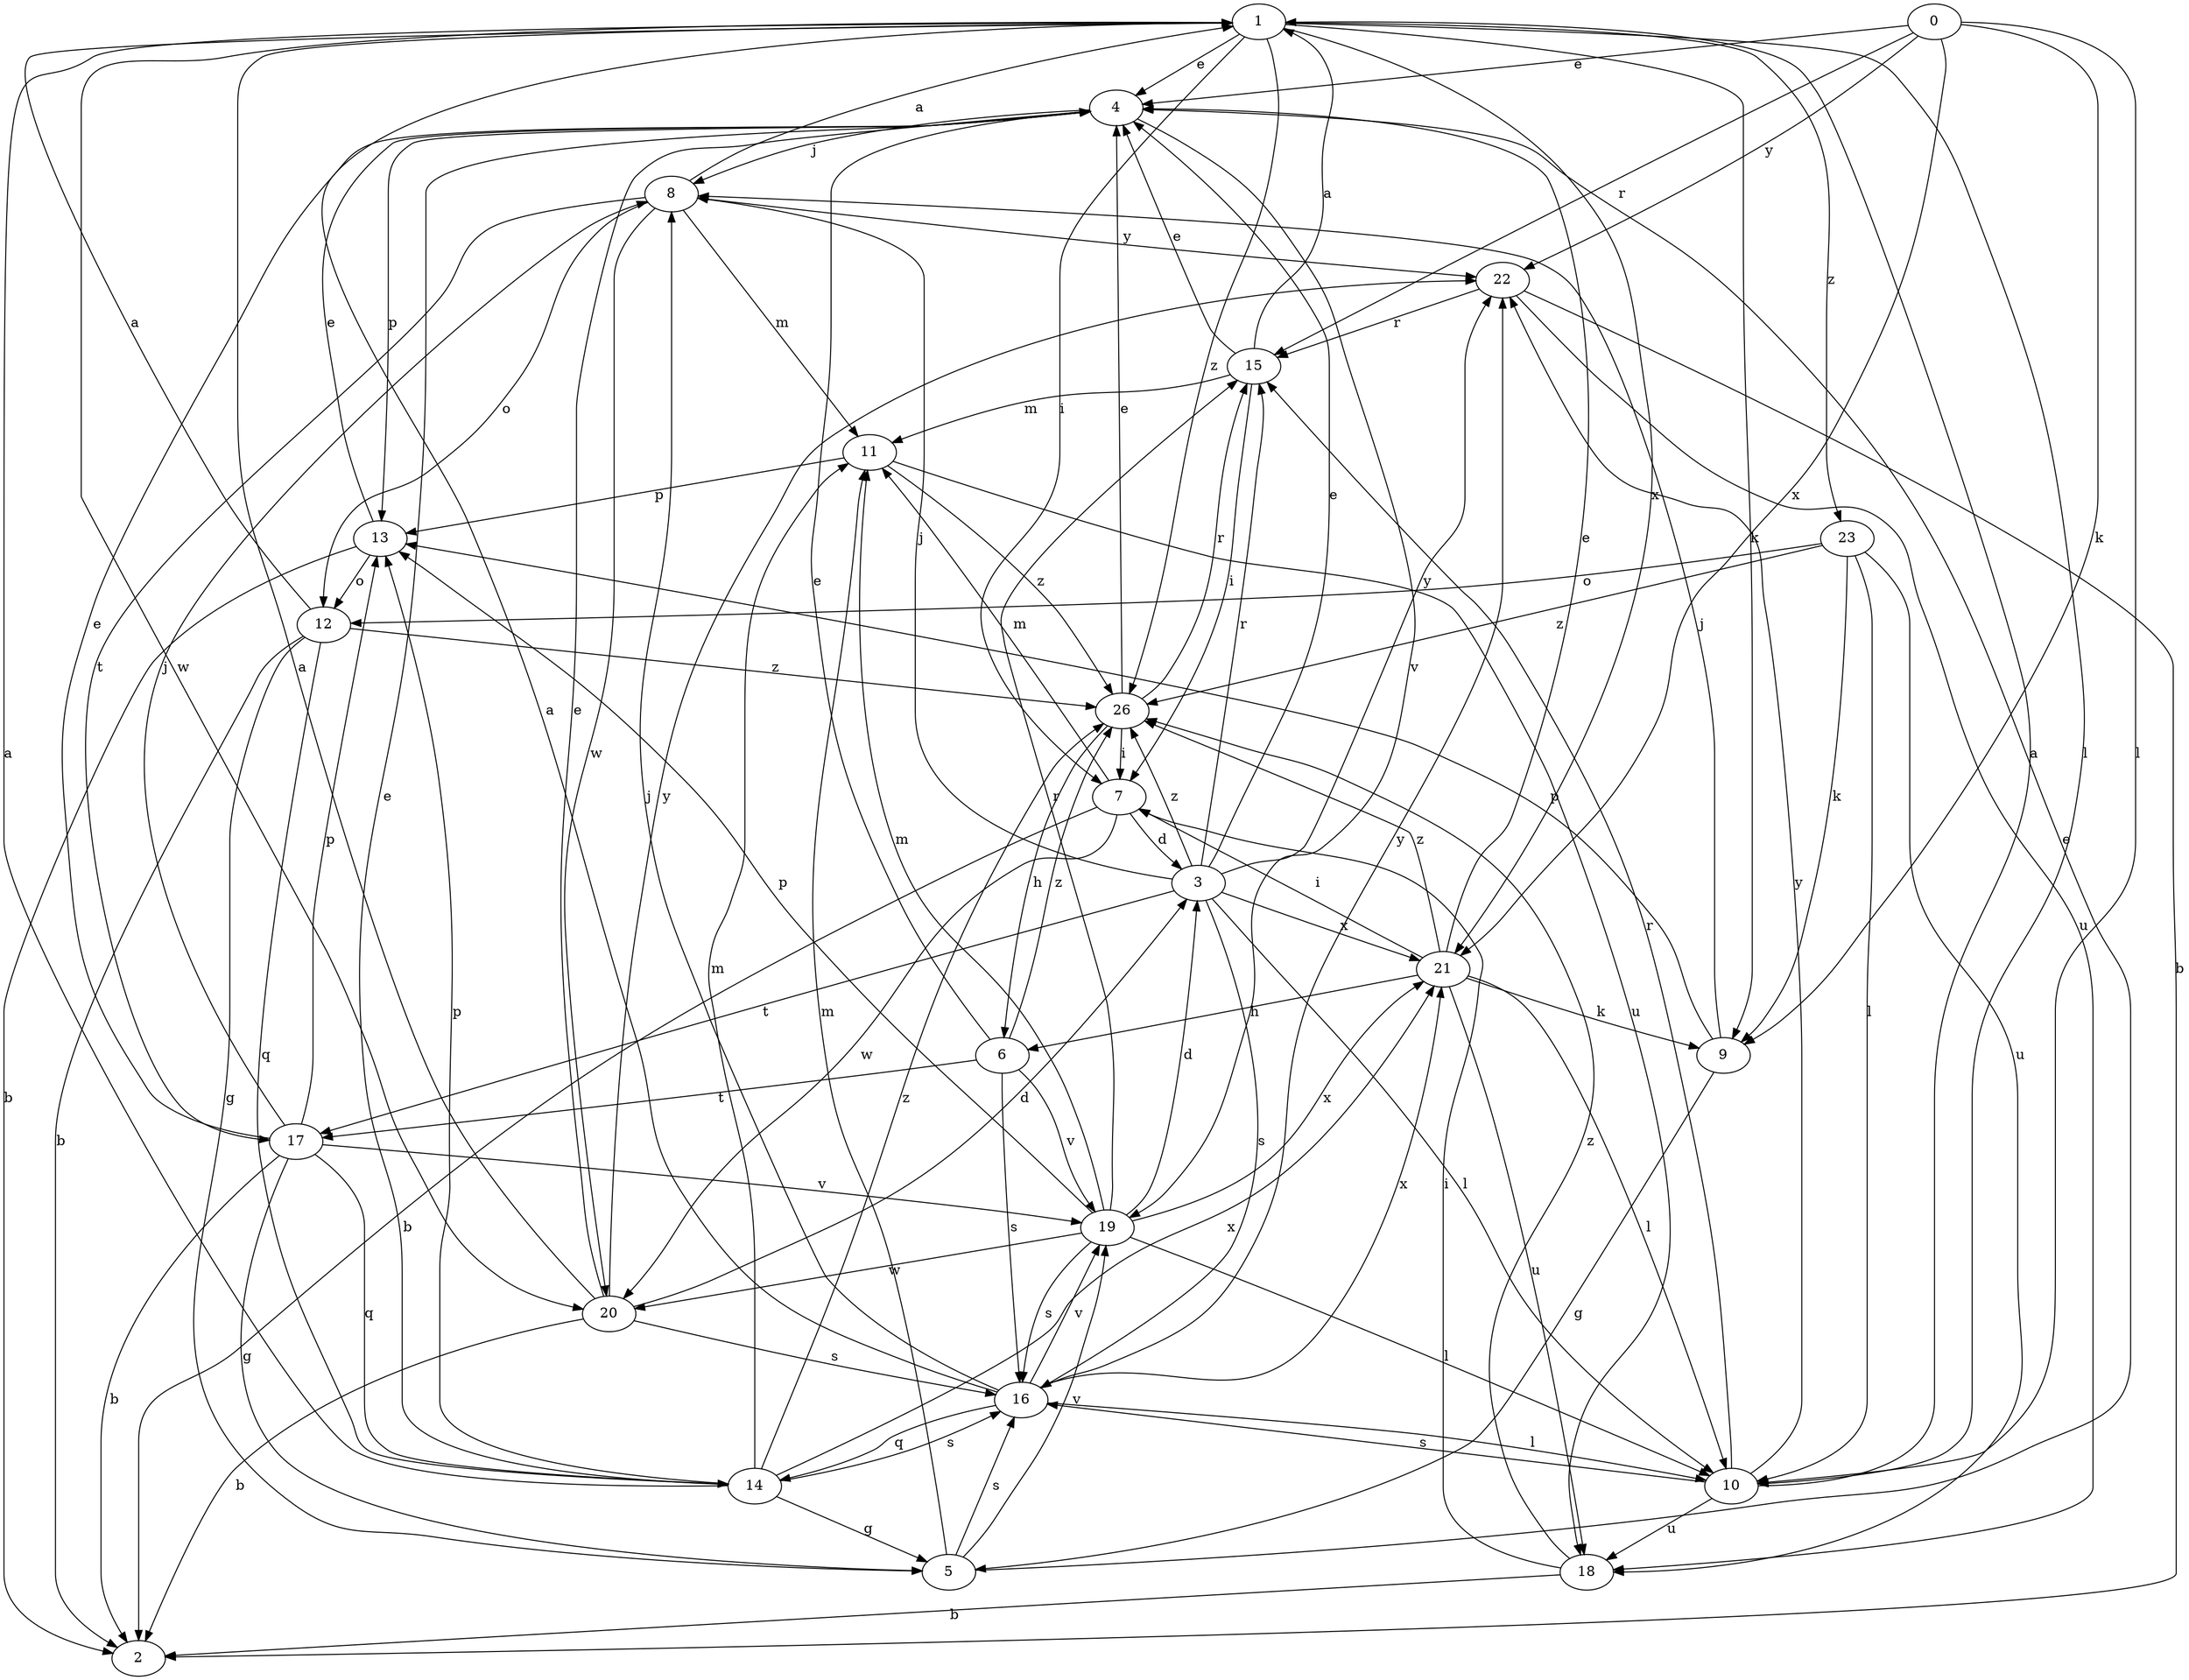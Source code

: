 strict digraph  {
1;
2;
3;
4;
5;
6;
0;
7;
8;
9;
10;
11;
12;
13;
14;
15;
16;
17;
18;
19;
20;
21;
22;
23;
26;
1 -> 4  [label=e];
1 -> 7  [label=i];
1 -> 9  [label=k];
1 -> 10  [label=l];
1 -> 20  [label=w];
1 -> 21  [label=x];
1 -> 23  [label=z];
1 -> 26  [label=z];
3 -> 4  [label=e];
3 -> 8  [label=j];
3 -> 10  [label=l];
3 -> 15  [label=r];
3 -> 16  [label=s];
3 -> 17  [label=t];
3 -> 21  [label=x];
3 -> 22  [label=y];
3 -> 26  [label=z];
4 -> 8  [label=j];
4 -> 13  [label=p];
4 -> 19  [label=v];
5 -> 4  [label=e];
5 -> 11  [label=m];
5 -> 16  [label=s];
5 -> 19  [label=v];
6 -> 4  [label=e];
6 -> 16  [label=s];
6 -> 17  [label=t];
6 -> 19  [label=v];
6 -> 26  [label=z];
0 -> 4  [label=e];
0 -> 9  [label=k];
0 -> 10  [label=l];
0 -> 15  [label=r];
0 -> 21  [label=x];
0 -> 22  [label=y];
7 -> 2  [label=b];
7 -> 3  [label=d];
7 -> 11  [label=m];
7 -> 20  [label=w];
8 -> 1  [label=a];
8 -> 11  [label=m];
8 -> 12  [label=o];
8 -> 17  [label=t];
8 -> 20  [label=w];
8 -> 22  [label=y];
9 -> 5  [label=g];
9 -> 8  [label=j];
9 -> 13  [label=p];
10 -> 1  [label=a];
10 -> 15  [label=r];
10 -> 16  [label=s];
10 -> 18  [label=u];
10 -> 22  [label=y];
11 -> 13  [label=p];
11 -> 18  [label=u];
11 -> 26  [label=z];
12 -> 1  [label=a];
12 -> 2  [label=b];
12 -> 5  [label=g];
12 -> 14  [label=q];
12 -> 26  [label=z];
13 -> 2  [label=b];
13 -> 4  [label=e];
13 -> 12  [label=o];
14 -> 1  [label=a];
14 -> 4  [label=e];
14 -> 5  [label=g];
14 -> 11  [label=m];
14 -> 13  [label=p];
14 -> 16  [label=s];
14 -> 21  [label=x];
14 -> 26  [label=z];
15 -> 1  [label=a];
15 -> 4  [label=e];
15 -> 7  [label=i];
15 -> 11  [label=m];
16 -> 1  [label=a];
16 -> 8  [label=j];
16 -> 10  [label=l];
16 -> 14  [label=q];
16 -> 19  [label=v];
16 -> 21  [label=x];
16 -> 22  [label=y];
17 -> 2  [label=b];
17 -> 4  [label=e];
17 -> 5  [label=g];
17 -> 8  [label=j];
17 -> 13  [label=p];
17 -> 14  [label=q];
17 -> 19  [label=v];
18 -> 2  [label=b];
18 -> 7  [label=i];
18 -> 26  [label=z];
19 -> 3  [label=d];
19 -> 10  [label=l];
19 -> 11  [label=m];
19 -> 13  [label=p];
19 -> 15  [label=r];
19 -> 16  [label=s];
19 -> 20  [label=w];
19 -> 21  [label=x];
20 -> 1  [label=a];
20 -> 2  [label=b];
20 -> 3  [label=d];
20 -> 4  [label=e];
20 -> 16  [label=s];
20 -> 22  [label=y];
21 -> 4  [label=e];
21 -> 6  [label=h];
21 -> 7  [label=i];
21 -> 9  [label=k];
21 -> 10  [label=l];
21 -> 18  [label=u];
21 -> 26  [label=z];
22 -> 2  [label=b];
22 -> 15  [label=r];
22 -> 18  [label=u];
23 -> 9  [label=k];
23 -> 10  [label=l];
23 -> 12  [label=o];
23 -> 18  [label=u];
23 -> 26  [label=z];
26 -> 4  [label=e];
26 -> 6  [label=h];
26 -> 7  [label=i];
26 -> 15  [label=r];
}
